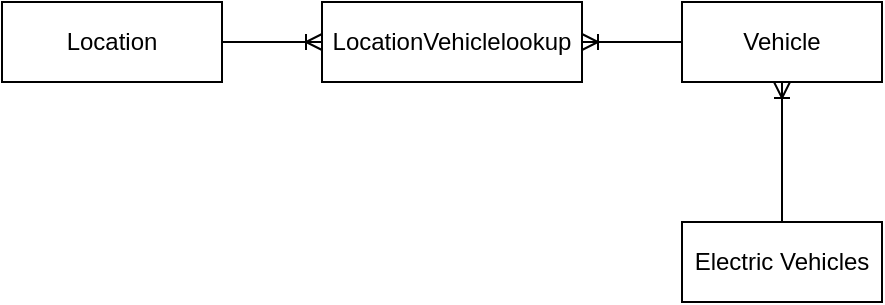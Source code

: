 <mxfile>
    <diagram id="kQIG4Q_EXcp8eA1rRJ0n" name="Page-1">
        <mxGraphModel dx="494" dy="276" grid="1" gridSize="10" guides="1" tooltips="1" connect="1" arrows="1" fold="1" page="1" pageScale="1" pageWidth="850" pageHeight="1100" math="0" shadow="0">
            <root>
                <mxCell id="0"/>
                <mxCell id="1" parent="0"/>
                <mxCell id="2" value="Location" style="whiteSpace=wrap;html=1;align=center;" parent="1" vertex="1">
                    <mxGeometry x="30" y="60" width="110" height="40" as="geometry"/>
                </mxCell>
                <mxCell id="3" value="Vehicle" style="whiteSpace=wrap;html=1;align=center;" parent="1" vertex="1">
                    <mxGeometry x="370" y="60" width="100" height="40" as="geometry"/>
                </mxCell>
                <mxCell id="6" value="Electric Vehicles" style="whiteSpace=wrap;html=1;align=center;" parent="1" vertex="1">
                    <mxGeometry x="370" y="170" width="100" height="40" as="geometry"/>
                </mxCell>
                <mxCell id="7" value="LocationVehiclelookup" style="whiteSpace=wrap;html=1;align=center;" parent="1" vertex="1">
                    <mxGeometry x="190" y="60" width="130" height="40" as="geometry"/>
                </mxCell>
                <mxCell id="11" value="" style="edgeStyle=entityRelationEdgeStyle;fontSize=12;html=1;endArrow=ERoneToMany;entryX=0;entryY=0.5;entryDx=0;entryDy=0;exitX=1;exitY=0.5;exitDx=0;exitDy=0;" parent="1" source="2" target="7" edge="1">
                    <mxGeometry width="100" height="100" relative="1" as="geometry">
                        <mxPoint x="150" y="180" as="sourcePoint"/>
                        <mxPoint x="230" y="150" as="targetPoint"/>
                    </mxGeometry>
                </mxCell>
                <mxCell id="12" value="" style="edgeStyle=orthogonalEdgeStyle;fontSize=12;html=1;endArrow=ERoneToMany;exitX=0;exitY=0.5;exitDx=0;exitDy=0;entryX=1;entryY=0.5;entryDx=0;entryDy=0;" parent="1" target="7" edge="1" source="3">
                    <mxGeometry width="100" height="100" relative="1" as="geometry">
                        <mxPoint x="320" y="80" as="sourcePoint"/>
                        <mxPoint x="310" y="180" as="targetPoint"/>
                        <Array as="points">
                            <mxPoint x="320" y="80"/>
                        </Array>
                    </mxGeometry>
                </mxCell>
                <mxCell id="14" value="" style="edgeStyle=orthogonalEdgeStyle;fontSize=12;html=1;endArrow=ERoneToMany;exitX=0.5;exitY=0;exitDx=0;exitDy=0;" edge="1" parent="1" source="6" target="3">
                    <mxGeometry width="100" height="100" relative="1" as="geometry">
                        <mxPoint x="420" y="160" as="sourcePoint"/>
                        <mxPoint x="490" y="110" as="targetPoint"/>
                    </mxGeometry>
                </mxCell>
            </root>
        </mxGraphModel>
    </diagram>
</mxfile>